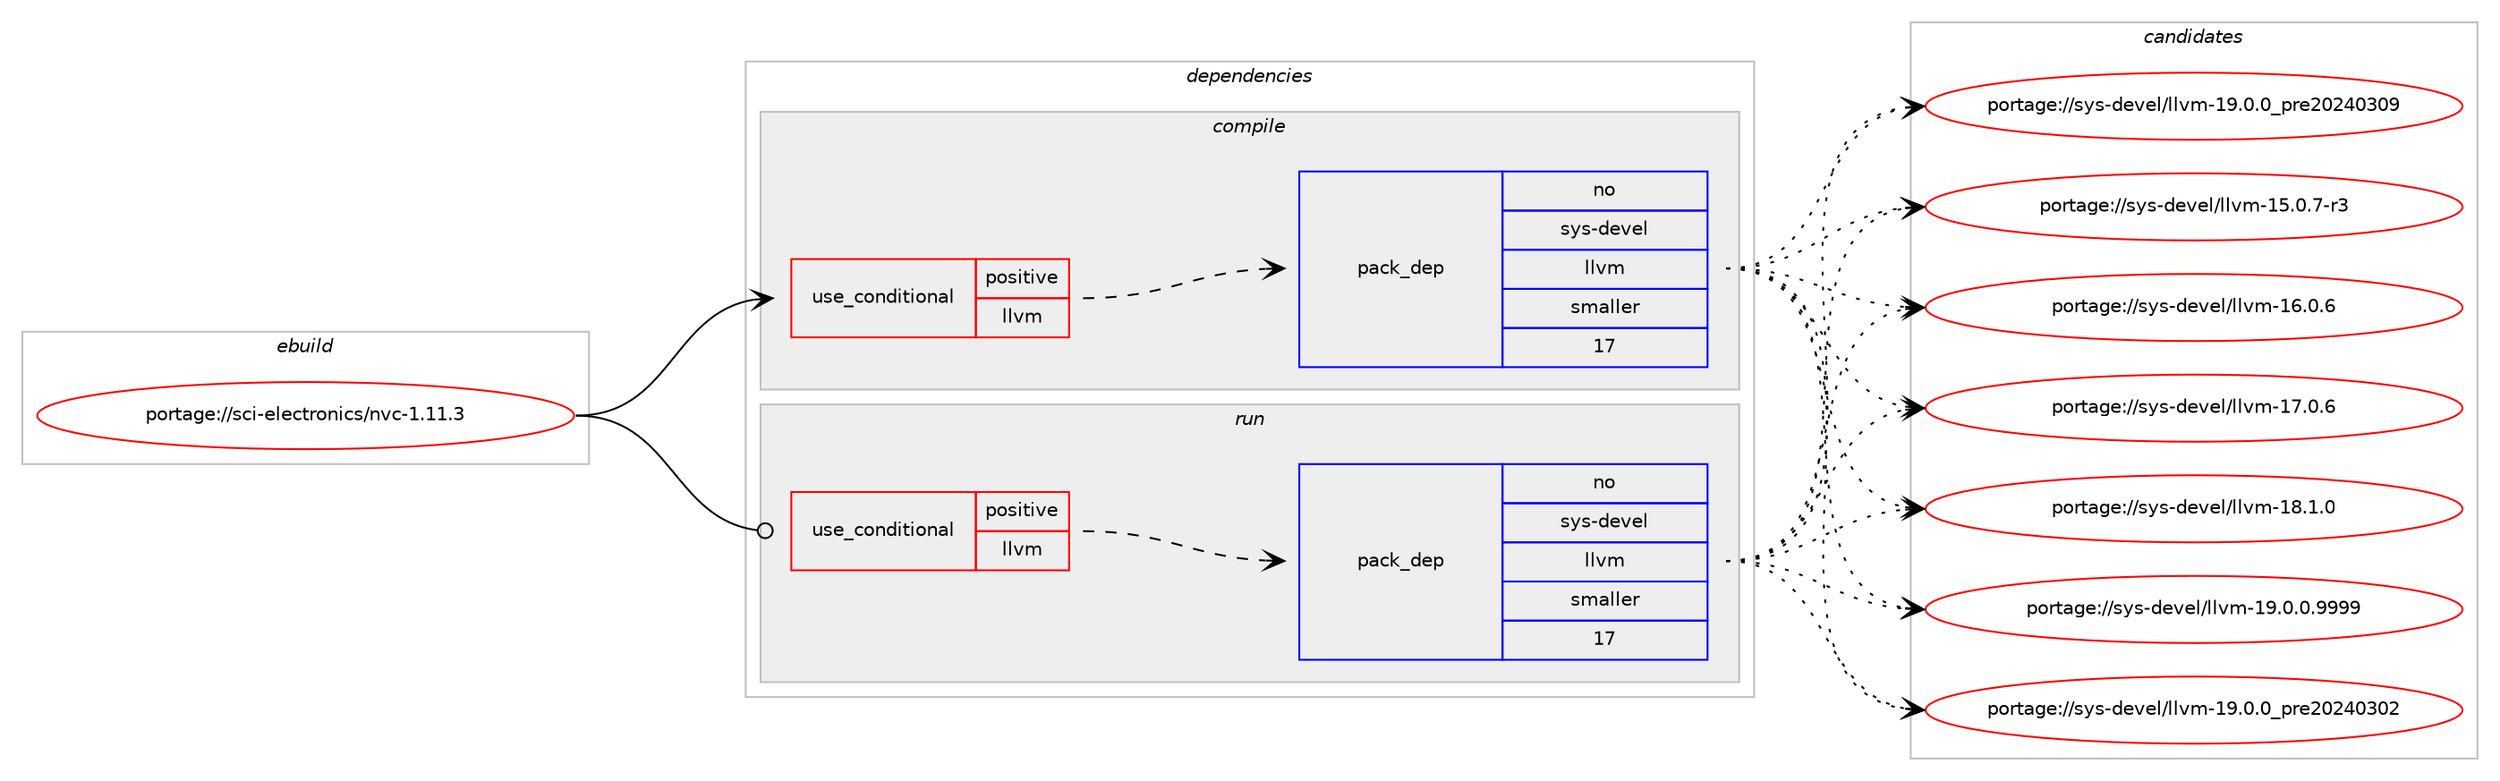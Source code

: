 digraph prolog {

# *************
# Graph options
# *************

newrank=true;
concentrate=true;
compound=true;
graph [rankdir=LR,fontname=Helvetica,fontsize=10,ranksep=1.5];#, ranksep=2.5, nodesep=0.2];
edge  [arrowhead=vee];
node  [fontname=Helvetica,fontsize=10];

# **********
# The ebuild
# **********

subgraph cluster_leftcol {
color=gray;
rank=same;
label=<<i>ebuild</i>>;
id [label="portage://sci-electronics/nvc-1.11.3", color=red, width=4, href="../sci-electronics/nvc-1.11.3.svg"];
}

# ****************
# The dependencies
# ****************

subgraph cluster_midcol {
color=gray;
label=<<i>dependencies</i>>;
subgraph cluster_compile {
fillcolor="#eeeeee";
style=filled;
label=<<i>compile</i>>;
subgraph cond4332 {
dependency5765 [label=<<TABLE BORDER="0" CELLBORDER="1" CELLSPACING="0" CELLPADDING="4"><TR><TD ROWSPAN="3" CELLPADDING="10">use_conditional</TD></TR><TR><TD>positive</TD></TR><TR><TD>llvm</TD></TR></TABLE>>, shape=none, color=red];
subgraph pack1381 {
dependency5766 [label=<<TABLE BORDER="0" CELLBORDER="1" CELLSPACING="0" CELLPADDING="4" WIDTH="220"><TR><TD ROWSPAN="6" CELLPADDING="30">pack_dep</TD></TR><TR><TD WIDTH="110">no</TD></TR><TR><TD>sys-devel</TD></TR><TR><TD>llvm</TD></TR><TR><TD>smaller</TD></TR><TR><TD>17</TD></TR></TABLE>>, shape=none, color=blue];
}
dependency5765:e -> dependency5766:w [weight=20,style="dashed",arrowhead="vee"];
}
id:e -> dependency5765:w [weight=20,style="solid",arrowhead="vee"];
# *** BEGIN UNKNOWN DEPENDENCY TYPE (TODO) ***
# id -> package_dependency(portage://sci-electronics/nvc-1.11.3,install,no,app-arch,bzip2,none,[,,],any_same_slot,[])
# *** END UNKNOWN DEPENDENCY TYPE (TODO) ***

# *** BEGIN UNKNOWN DEPENDENCY TYPE (TODO) ***
# id -> package_dependency(portage://sci-electronics/nvc-1.11.3,install,no,app-arch,zstd,none,[,,],any_same_slot,[])
# *** END UNKNOWN DEPENDENCY TYPE (TODO) ***

# *** BEGIN UNKNOWN DEPENDENCY TYPE (TODO) ***
# id -> package_dependency(portage://sci-electronics/nvc-1.11.3,install,no,dev-libs,capstone,none,[,,],any_same_slot,[])
# *** END UNKNOWN DEPENDENCY TYPE (TODO) ***

# *** BEGIN UNKNOWN DEPENDENCY TYPE (TODO) ***
# id -> package_dependency(portage://sci-electronics/nvc-1.11.3,install,no,dev-libs,elfutils,none,[,,],[],[])
# *** END UNKNOWN DEPENDENCY TYPE (TODO) ***

# *** BEGIN UNKNOWN DEPENDENCY TYPE (TODO) ***
# id -> package_dependency(portage://sci-electronics/nvc-1.11.3,install,no,dev-libs,icu,none,[,,],any_same_slot,[])
# *** END UNKNOWN DEPENDENCY TYPE (TODO) ***

# *** BEGIN UNKNOWN DEPENDENCY TYPE (TODO) ***
# id -> package_dependency(portage://sci-electronics/nvc-1.11.3,install,no,dev-libs,libffi,none,[,,],any_same_slot,[])
# *** END UNKNOWN DEPENDENCY TYPE (TODO) ***

# *** BEGIN UNKNOWN DEPENDENCY TYPE (TODO) ***
# id -> package_dependency(portage://sci-electronics/nvc-1.11.3,install,no,dev-libs,libxml2,none,[,,],any_same_slot,[])
# *** END UNKNOWN DEPENDENCY TYPE (TODO) ***

# *** BEGIN UNKNOWN DEPENDENCY TYPE (TODO) ***
# id -> package_dependency(portage://sci-electronics/nvc-1.11.3,install,no,sys-libs,ncurses,none,[,,],any_same_slot,[])
# *** END UNKNOWN DEPENDENCY TYPE (TODO) ***

# *** BEGIN UNKNOWN DEPENDENCY TYPE (TODO) ***
# id -> package_dependency(portage://sci-electronics/nvc-1.11.3,install,no,sys-libs,zlib,none,[,,],any_same_slot,[])
# *** END UNKNOWN DEPENDENCY TYPE (TODO) ***

# *** BEGIN UNKNOWN DEPENDENCY TYPE (TODO) ***
# id -> package_dependency(portage://sci-electronics/nvc-1.11.3,install,strong,sys-devel,llvm,none,[,,],[slot(0)],[])
# *** END UNKNOWN DEPENDENCY TYPE (TODO) ***

}
subgraph cluster_compileandrun {
fillcolor="#eeeeee";
style=filled;
label=<<i>compile and run</i>>;
}
subgraph cluster_run {
fillcolor="#eeeeee";
style=filled;
label=<<i>run</i>>;
subgraph cond4333 {
dependency5767 [label=<<TABLE BORDER="0" CELLBORDER="1" CELLSPACING="0" CELLPADDING="4"><TR><TD ROWSPAN="3" CELLPADDING="10">use_conditional</TD></TR><TR><TD>positive</TD></TR><TR><TD>llvm</TD></TR></TABLE>>, shape=none, color=red];
subgraph pack1382 {
dependency5768 [label=<<TABLE BORDER="0" CELLBORDER="1" CELLSPACING="0" CELLPADDING="4" WIDTH="220"><TR><TD ROWSPAN="6" CELLPADDING="30">pack_dep</TD></TR><TR><TD WIDTH="110">no</TD></TR><TR><TD>sys-devel</TD></TR><TR><TD>llvm</TD></TR><TR><TD>smaller</TD></TR><TR><TD>17</TD></TR></TABLE>>, shape=none, color=blue];
}
dependency5767:e -> dependency5768:w [weight=20,style="dashed",arrowhead="vee"];
}
id:e -> dependency5767:w [weight=20,style="solid",arrowhead="odot"];
# *** BEGIN UNKNOWN DEPENDENCY TYPE (TODO) ***
# id -> package_dependency(portage://sci-electronics/nvc-1.11.3,run,no,app-arch,bzip2,none,[,,],any_same_slot,[])
# *** END UNKNOWN DEPENDENCY TYPE (TODO) ***

# *** BEGIN UNKNOWN DEPENDENCY TYPE (TODO) ***
# id -> package_dependency(portage://sci-electronics/nvc-1.11.3,run,no,app-arch,zstd,none,[,,],any_same_slot,[])
# *** END UNKNOWN DEPENDENCY TYPE (TODO) ***

# *** BEGIN UNKNOWN DEPENDENCY TYPE (TODO) ***
# id -> package_dependency(portage://sci-electronics/nvc-1.11.3,run,no,dev-libs,capstone,none,[,,],any_same_slot,[])
# *** END UNKNOWN DEPENDENCY TYPE (TODO) ***

# *** BEGIN UNKNOWN DEPENDENCY TYPE (TODO) ***
# id -> package_dependency(portage://sci-electronics/nvc-1.11.3,run,no,dev-libs,elfutils,none,[,,],[],[])
# *** END UNKNOWN DEPENDENCY TYPE (TODO) ***

# *** BEGIN UNKNOWN DEPENDENCY TYPE (TODO) ***
# id -> package_dependency(portage://sci-electronics/nvc-1.11.3,run,no,dev-libs,icu,none,[,,],any_same_slot,[])
# *** END UNKNOWN DEPENDENCY TYPE (TODO) ***

# *** BEGIN UNKNOWN DEPENDENCY TYPE (TODO) ***
# id -> package_dependency(portage://sci-electronics/nvc-1.11.3,run,no,dev-libs,libffi,none,[,,],any_same_slot,[])
# *** END UNKNOWN DEPENDENCY TYPE (TODO) ***

# *** BEGIN UNKNOWN DEPENDENCY TYPE (TODO) ***
# id -> package_dependency(portage://sci-electronics/nvc-1.11.3,run,no,dev-libs,libxml2,none,[,,],any_same_slot,[])
# *** END UNKNOWN DEPENDENCY TYPE (TODO) ***

# *** BEGIN UNKNOWN DEPENDENCY TYPE (TODO) ***
# id -> package_dependency(portage://sci-electronics/nvc-1.11.3,run,no,sys-libs,ncurses,none,[,,],any_same_slot,[])
# *** END UNKNOWN DEPENDENCY TYPE (TODO) ***

# *** BEGIN UNKNOWN DEPENDENCY TYPE (TODO) ***
# id -> package_dependency(portage://sci-electronics/nvc-1.11.3,run,no,sys-libs,zlib,none,[,,],any_same_slot,[])
# *** END UNKNOWN DEPENDENCY TYPE (TODO) ***

}
}

# **************
# The candidates
# **************

subgraph cluster_choices {
rank=same;
color=gray;
label=<<i>candidates</i>>;

subgraph choice1381 {
color=black;
nodesep=1;
choice1151211154510010111810110847108108118109454953464846554511451 [label="portage://sys-devel/llvm-15.0.7-r3", color=red, width=4,href="../sys-devel/llvm-15.0.7-r3.svg"];
choice115121115451001011181011084710810811810945495446484654 [label="portage://sys-devel/llvm-16.0.6", color=red, width=4,href="../sys-devel/llvm-16.0.6.svg"];
choice115121115451001011181011084710810811810945495546484654 [label="portage://sys-devel/llvm-17.0.6", color=red, width=4,href="../sys-devel/llvm-17.0.6.svg"];
choice115121115451001011181011084710810811810945495646494648 [label="portage://sys-devel/llvm-18.1.0", color=red, width=4,href="../sys-devel/llvm-18.1.0.svg"];
choice1151211154510010111810110847108108118109454957464846484657575757 [label="portage://sys-devel/llvm-19.0.0.9999", color=red, width=4,href="../sys-devel/llvm-19.0.0.9999.svg"];
choice115121115451001011181011084710810811810945495746484648951121141015048505248514850 [label="portage://sys-devel/llvm-19.0.0_pre20240302", color=red, width=4,href="../sys-devel/llvm-19.0.0_pre20240302.svg"];
choice115121115451001011181011084710810811810945495746484648951121141015048505248514857 [label="portage://sys-devel/llvm-19.0.0_pre20240309", color=red, width=4,href="../sys-devel/llvm-19.0.0_pre20240309.svg"];
dependency5766:e -> choice1151211154510010111810110847108108118109454953464846554511451:w [style=dotted,weight="100"];
dependency5766:e -> choice115121115451001011181011084710810811810945495446484654:w [style=dotted,weight="100"];
dependency5766:e -> choice115121115451001011181011084710810811810945495546484654:w [style=dotted,weight="100"];
dependency5766:e -> choice115121115451001011181011084710810811810945495646494648:w [style=dotted,weight="100"];
dependency5766:e -> choice1151211154510010111810110847108108118109454957464846484657575757:w [style=dotted,weight="100"];
dependency5766:e -> choice115121115451001011181011084710810811810945495746484648951121141015048505248514850:w [style=dotted,weight="100"];
dependency5766:e -> choice115121115451001011181011084710810811810945495746484648951121141015048505248514857:w [style=dotted,weight="100"];
}
subgraph choice1382 {
color=black;
nodesep=1;
choice1151211154510010111810110847108108118109454953464846554511451 [label="portage://sys-devel/llvm-15.0.7-r3", color=red, width=4,href="../sys-devel/llvm-15.0.7-r3.svg"];
choice115121115451001011181011084710810811810945495446484654 [label="portage://sys-devel/llvm-16.0.6", color=red, width=4,href="../sys-devel/llvm-16.0.6.svg"];
choice115121115451001011181011084710810811810945495546484654 [label="portage://sys-devel/llvm-17.0.6", color=red, width=4,href="../sys-devel/llvm-17.0.6.svg"];
choice115121115451001011181011084710810811810945495646494648 [label="portage://sys-devel/llvm-18.1.0", color=red, width=4,href="../sys-devel/llvm-18.1.0.svg"];
choice1151211154510010111810110847108108118109454957464846484657575757 [label="portage://sys-devel/llvm-19.0.0.9999", color=red, width=4,href="../sys-devel/llvm-19.0.0.9999.svg"];
choice115121115451001011181011084710810811810945495746484648951121141015048505248514850 [label="portage://sys-devel/llvm-19.0.0_pre20240302", color=red, width=4,href="../sys-devel/llvm-19.0.0_pre20240302.svg"];
choice115121115451001011181011084710810811810945495746484648951121141015048505248514857 [label="portage://sys-devel/llvm-19.0.0_pre20240309", color=red, width=4,href="../sys-devel/llvm-19.0.0_pre20240309.svg"];
dependency5768:e -> choice1151211154510010111810110847108108118109454953464846554511451:w [style=dotted,weight="100"];
dependency5768:e -> choice115121115451001011181011084710810811810945495446484654:w [style=dotted,weight="100"];
dependency5768:e -> choice115121115451001011181011084710810811810945495546484654:w [style=dotted,weight="100"];
dependency5768:e -> choice115121115451001011181011084710810811810945495646494648:w [style=dotted,weight="100"];
dependency5768:e -> choice1151211154510010111810110847108108118109454957464846484657575757:w [style=dotted,weight="100"];
dependency5768:e -> choice115121115451001011181011084710810811810945495746484648951121141015048505248514850:w [style=dotted,weight="100"];
dependency5768:e -> choice115121115451001011181011084710810811810945495746484648951121141015048505248514857:w [style=dotted,weight="100"];
}
}

}
